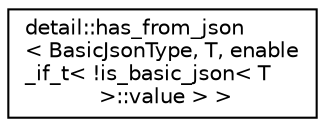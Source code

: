 digraph "Graphical Class Hierarchy"
{
 // LATEX_PDF_SIZE
  edge [fontname="Helvetica",fontsize="10",labelfontname="Helvetica",labelfontsize="10"];
  node [fontname="Helvetica",fontsize="10",shape=record];
  rankdir="LR";
  Node0 [label="detail::has_from_json\l\< BasicJsonType, T, enable\l_if_t\< !is_basic_json\< T\l \>::value \> \>",height=0.2,width=0.4,color="black", fillcolor="white", style="filled",URL="$structdetail_1_1has__from__json_3_01BasicJsonType_00_01T_00_01enable__if__t_3_01_9is__basic__json_3_01T_01_4_1_1value_01_4_01_4.html",tooltip=" "];
}
